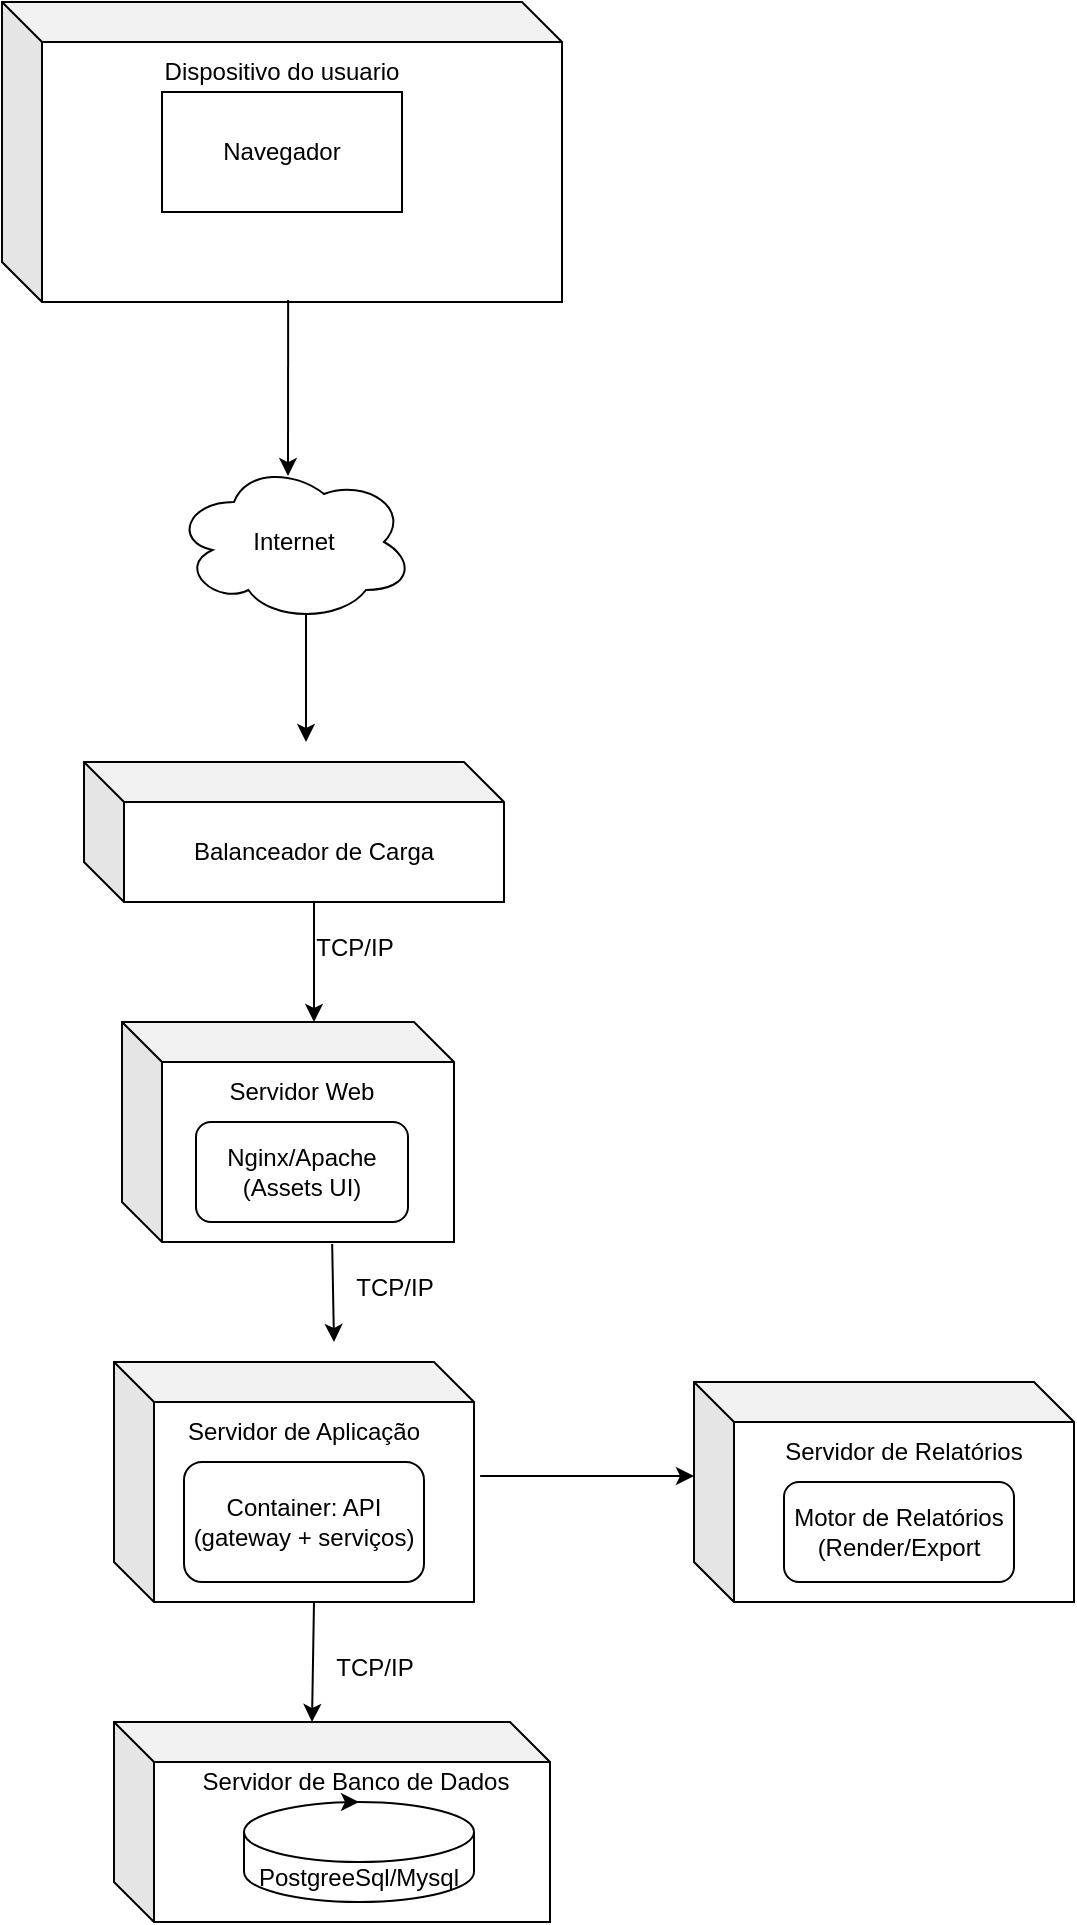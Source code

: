 <mxfile version="28.2.5">
  <diagram name="Página-1" id="rrfgK-B9HafZjI3hFFOD">
    <mxGraphModel dx="1502" dy="1032" grid="1" gridSize="10" guides="1" tooltips="1" connect="1" arrows="1" fold="1" page="1" pageScale="1" pageWidth="827" pageHeight="1169" math="0" shadow="0">
      <root>
        <mxCell id="0" />
        <mxCell id="1" parent="0" />
        <mxCell id="FlJyeDntvMMo4emLiGUk-3" value="" style="shape=cube;whiteSpace=wrap;html=1;boundedLbl=1;backgroundOutline=1;darkOpacity=0.05;darkOpacity2=0.1;" vertex="1" parent="1">
          <mxGeometry x="274" y="300" width="280" height="150" as="geometry" />
        </mxCell>
        <mxCell id="FlJyeDntvMMo4emLiGUk-4" value="Dispositivo do usuario" style="text;html=1;align=center;verticalAlign=middle;whiteSpace=wrap;rounded=0;" vertex="1" parent="1">
          <mxGeometry x="319" y="310" width="190" height="50" as="geometry" />
        </mxCell>
        <mxCell id="FlJyeDntvMMo4emLiGUk-5" value="Navegador" style="rounded=0;whiteSpace=wrap;html=1;" vertex="1" parent="1">
          <mxGeometry x="354" y="345" width="120" height="60" as="geometry" />
        </mxCell>
        <mxCell id="FlJyeDntvMMo4emLiGUk-6" value="" style="endArrow=classic;html=1;rounded=0;exitX=0.55;exitY=0.95;exitDx=0;exitDy=0;exitPerimeter=0;" edge="1" parent="1" source="FlJyeDntvMMo4emLiGUk-7">
          <mxGeometry width="50" height="50" relative="1" as="geometry">
            <mxPoint x="400" y="610" as="sourcePoint" />
            <mxPoint x="426" y="670" as="targetPoint" />
          </mxGeometry>
        </mxCell>
        <mxCell id="FlJyeDntvMMo4emLiGUk-7" value="Internet" style="ellipse;shape=cloud;whiteSpace=wrap;html=1;" vertex="1" parent="1">
          <mxGeometry x="360" y="530" width="120" height="80" as="geometry" />
        </mxCell>
        <mxCell id="FlJyeDntvMMo4emLiGUk-8" value="&lt;span style=&quot;white-space: pre;&quot;&gt;Balanceador de Carga&lt;/span&gt;" style="shape=cube;whiteSpace=wrap;html=1;boundedLbl=1;backgroundOutline=1;darkOpacity=0.05;darkOpacity2=0.1;" vertex="1" parent="1">
          <mxGeometry x="315" y="680" width="210" height="70" as="geometry" />
        </mxCell>
        <mxCell id="FlJyeDntvMMo4emLiGUk-10" value="" style="endArrow=classic;html=1;rounded=0;entryX=0.475;entryY=0.088;entryDx=0;entryDy=0;entryPerimeter=0;exitX=0.511;exitY=0.993;exitDx=0;exitDy=0;exitPerimeter=0;" edge="1" parent="1" source="FlJyeDntvMMo4emLiGUk-3" target="FlJyeDntvMMo4emLiGUk-7">
          <mxGeometry width="50" height="50" relative="1" as="geometry">
            <mxPoint x="400" y="640" as="sourcePoint" />
            <mxPoint x="450" y="590" as="targetPoint" />
          </mxGeometry>
        </mxCell>
        <mxCell id="FlJyeDntvMMo4emLiGUk-11" value="" style="shape=cube;whiteSpace=wrap;html=1;boundedLbl=1;backgroundOutline=1;darkOpacity=0.05;darkOpacity2=0.1;" vertex="1" parent="1">
          <mxGeometry x="334" y="810" width="166" height="110" as="geometry" />
        </mxCell>
        <mxCell id="FlJyeDntvMMo4emLiGUk-12" value="" style="endArrow=classic;html=1;rounded=0;exitX=0;exitY=0;exitDx=115;exitDy=70;exitPerimeter=0;" edge="1" parent="1" source="FlJyeDntvMMo4emLiGUk-8">
          <mxGeometry width="50" height="50" relative="1" as="geometry">
            <mxPoint x="400" y="830" as="sourcePoint" />
            <mxPoint x="430" y="810" as="targetPoint" />
            <Array as="points">
              <mxPoint x="430" y="780" />
            </Array>
          </mxGeometry>
        </mxCell>
        <mxCell id="FlJyeDntvMMo4emLiGUk-13" value="Servidor Web" style="text;html=1;align=center;verticalAlign=middle;whiteSpace=wrap;rounded=0;" vertex="1" parent="1">
          <mxGeometry x="374" y="830" width="100" height="30" as="geometry" />
        </mxCell>
        <mxCell id="FlJyeDntvMMo4emLiGUk-14" value="Nginx/Apache&lt;div&gt;(Assets UI)&lt;/div&gt;" style="rounded=1;whiteSpace=wrap;html=1;" vertex="1" parent="1">
          <mxGeometry x="371" y="860" width="106" height="50" as="geometry" />
        </mxCell>
        <mxCell id="FlJyeDntvMMo4emLiGUk-15" value="" style="shape=cube;whiteSpace=wrap;html=1;boundedLbl=1;backgroundOutline=1;darkOpacity=0.05;darkOpacity2=0.1;" vertex="1" parent="1">
          <mxGeometry x="330" y="980" width="180" height="120" as="geometry" />
        </mxCell>
        <mxCell id="FlJyeDntvMMo4emLiGUk-16" value="Servidor de Aplicação" style="text;html=1;align=center;verticalAlign=middle;whiteSpace=wrap;rounded=0;" vertex="1" parent="1">
          <mxGeometry x="360" y="1000" width="130" height="30" as="geometry" />
        </mxCell>
        <mxCell id="FlJyeDntvMMo4emLiGUk-17" value="Container: API&lt;div&gt;(gateway + serviços)&lt;/div&gt;" style="rounded=1;whiteSpace=wrap;html=1;" vertex="1" parent="1">
          <mxGeometry x="365" y="1030" width="120" height="60" as="geometry" />
        </mxCell>
        <mxCell id="FlJyeDntvMMo4emLiGUk-18" value="" style="endArrow=classic;html=1;rounded=0;exitX=0.633;exitY=1.009;exitDx=0;exitDy=0;exitPerimeter=0;" edge="1" parent="1" source="FlJyeDntvMMo4emLiGUk-11">
          <mxGeometry width="50" height="50" relative="1" as="geometry">
            <mxPoint x="400" y="930" as="sourcePoint" />
            <mxPoint x="440" y="970" as="targetPoint" />
          </mxGeometry>
        </mxCell>
        <mxCell id="FlJyeDntvMMo4emLiGUk-19" value="" style="shape=cube;whiteSpace=wrap;html=1;boundedLbl=1;backgroundOutline=1;darkOpacity=0.05;darkOpacity2=0.1;" vertex="1" parent="1">
          <mxGeometry x="620" y="990" width="190" height="110" as="geometry" />
        </mxCell>
        <mxCell id="FlJyeDntvMMo4emLiGUk-20" value="Servidor de Relatórios" style="text;html=1;align=center;verticalAlign=middle;whiteSpace=wrap;rounded=0;" vertex="1" parent="1">
          <mxGeometry x="650" y="1010" width="150" height="30" as="geometry" />
        </mxCell>
        <mxCell id="FlJyeDntvMMo4emLiGUk-21" value="Motor de Relatórios&lt;div&gt;(Render/Export&lt;/div&gt;" style="rounded=1;whiteSpace=wrap;html=1;" vertex="1" parent="1">
          <mxGeometry x="665" y="1040" width="115" height="50" as="geometry" />
        </mxCell>
        <mxCell id="FlJyeDntvMMo4emLiGUk-22" value="" style="endArrow=classic;html=1;rounded=0;exitX=1.017;exitY=0.475;exitDx=0;exitDy=0;exitPerimeter=0;" edge="1" parent="1" source="FlJyeDntvMMo4emLiGUk-15">
          <mxGeometry width="50" height="50" relative="1" as="geometry">
            <mxPoint x="400" y="920" as="sourcePoint" />
            <mxPoint x="620" y="1037" as="targetPoint" />
          </mxGeometry>
        </mxCell>
        <mxCell id="FlJyeDntvMMo4emLiGUk-23" value="" style="shape=cube;whiteSpace=wrap;html=1;boundedLbl=1;backgroundOutline=1;darkOpacity=0.05;darkOpacity2=0.1;" vertex="1" parent="1">
          <mxGeometry x="330" y="1160" width="218" height="100" as="geometry" />
        </mxCell>
        <mxCell id="FlJyeDntvMMo4emLiGUk-24" value="Servidor de Banco de Dados" style="text;html=1;align=center;verticalAlign=middle;whiteSpace=wrap;rounded=0;" vertex="1" parent="1">
          <mxGeometry x="371" y="1180" width="160" height="20" as="geometry" />
        </mxCell>
        <mxCell id="FlJyeDntvMMo4emLiGUk-25" value="PostgreeSql/Mysql" style="shape=cylinder3;whiteSpace=wrap;html=1;boundedLbl=1;backgroundOutline=1;size=15;" vertex="1" parent="1">
          <mxGeometry x="395" y="1200" width="115" height="50" as="geometry" />
        </mxCell>
        <mxCell id="FlJyeDntvMMo4emLiGUk-26" value="" style="endArrow=classic;html=1;rounded=0;entryX=0;entryY=0;entryDx=99;entryDy=0;entryPerimeter=0;exitX=0;exitY=0;exitDx=100;exitDy=120;exitPerimeter=0;" edge="1" parent="1" source="FlJyeDntvMMo4emLiGUk-15" target="FlJyeDntvMMo4emLiGUk-23">
          <mxGeometry width="50" height="50" relative="1" as="geometry">
            <mxPoint x="400" y="1000" as="sourcePoint" />
            <mxPoint x="450" y="950" as="targetPoint" />
          </mxGeometry>
        </mxCell>
        <mxCell id="FlJyeDntvMMo4emLiGUk-27" value="TCP/IP" style="text;html=1;align=center;verticalAlign=middle;resizable=0;points=[];autosize=1;strokeColor=none;fillColor=none;" vertex="1" parent="1">
          <mxGeometry x="430" y="1118" width="60" height="30" as="geometry" />
        </mxCell>
        <mxCell id="FlJyeDntvMMo4emLiGUk-29" value="TCP/IP" style="text;html=1;align=center;verticalAlign=middle;resizable=0;points=[];autosize=1;strokeColor=none;fillColor=none;" vertex="1" parent="1">
          <mxGeometry x="440" y="928" width="60" height="30" as="geometry" />
        </mxCell>
        <mxCell id="FlJyeDntvMMo4emLiGUk-30" value="TCP/IP" style="text;html=1;align=center;verticalAlign=middle;resizable=0;points=[];autosize=1;strokeColor=none;fillColor=none;" vertex="1" parent="1">
          <mxGeometry x="420" y="758" width="60" height="30" as="geometry" />
        </mxCell>
        <mxCell id="FlJyeDntvMMo4emLiGUk-31" style="edgeStyle=orthogonalEdgeStyle;rounded=0;orthogonalLoop=1;jettySize=auto;html=1;exitX=0.5;exitY=1;exitDx=0;exitDy=0;entryX=0.5;entryY=0;entryDx=0;entryDy=0;entryPerimeter=0;" edge="1" parent="1" source="FlJyeDntvMMo4emLiGUk-24" target="FlJyeDntvMMo4emLiGUk-25">
          <mxGeometry relative="1" as="geometry" />
        </mxCell>
      </root>
    </mxGraphModel>
  </diagram>
</mxfile>
